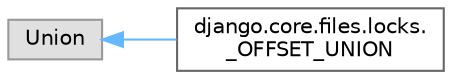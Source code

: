 digraph "Graphical Class Hierarchy"
{
 // LATEX_PDF_SIZE
  bgcolor="transparent";
  edge [fontname=Helvetica,fontsize=10,labelfontname=Helvetica,labelfontsize=10];
  node [fontname=Helvetica,fontsize=10,shape=box,height=0.2,width=0.4];
  rankdir="LR";
  Node0 [id="Node000000",label="Union",height=0.2,width=0.4,color="grey60", fillcolor="#E0E0E0", style="filled",tooltip=" "];
  Node0 -> Node1 [id="edge4349_Node000000_Node000001",dir="back",color="steelblue1",style="solid",tooltip=" "];
  Node1 [id="Node000001",label="django.core.files.locks.\l_OFFSET_UNION",height=0.2,width=0.4,color="grey40", fillcolor="white", style="filled",URL="$classdjango_1_1core_1_1files_1_1locks_1_1___o_f_f_s_e_t___u_n_i_o_n.html",tooltip=" "];
}
